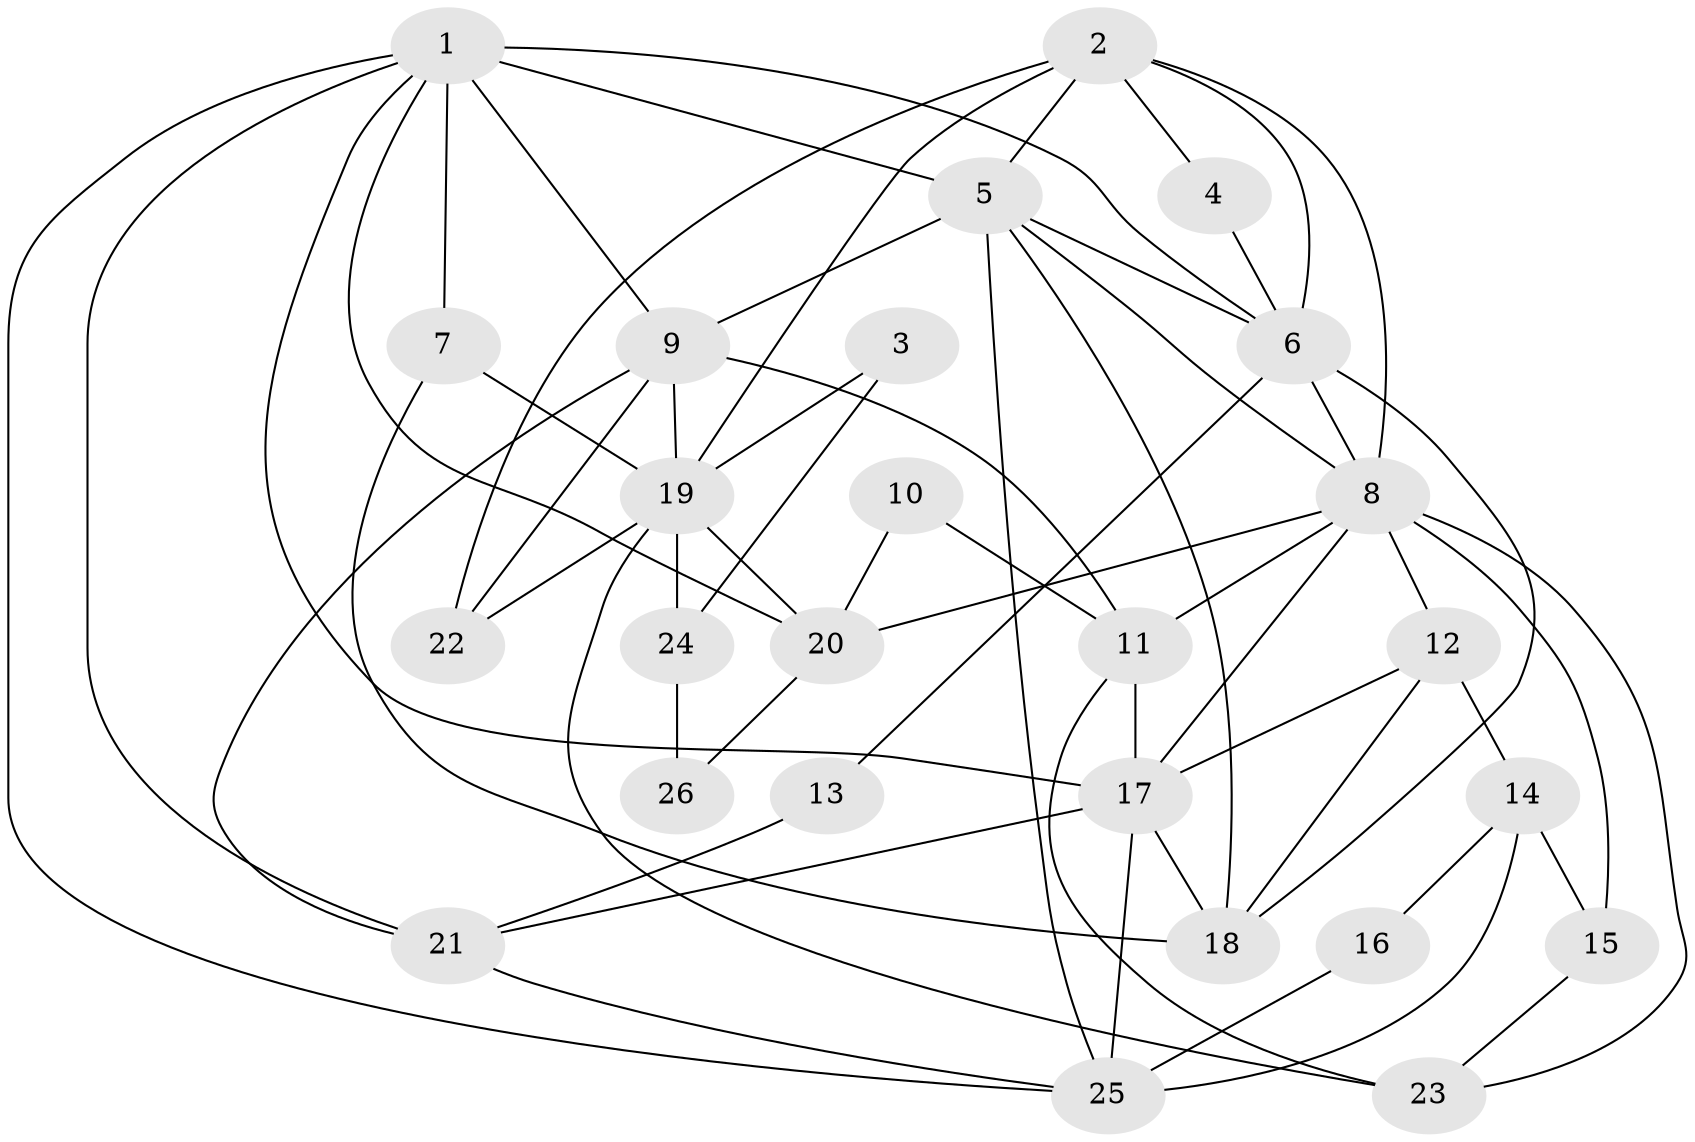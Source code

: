 // original degree distribution, {4: 0.27450980392156865, 2: 0.0784313725490196, 5: 0.23529411764705882, 10: 0.0196078431372549, 3: 0.3333333333333333, 6: 0.0392156862745098, 7: 0.0196078431372549}
// Generated by graph-tools (version 1.1) at 2025/50/03/04/25 22:50:57]
// undirected, 26 vertices, 60 edges
graph export_dot {
  node [color=gray90,style=filled];
  1;
  2;
  3;
  4;
  5;
  6;
  7;
  8;
  9;
  10;
  11;
  12;
  13;
  14;
  15;
  16;
  17;
  18;
  19;
  20;
  21;
  22;
  23;
  24;
  25;
  26;
  1 -- 5 [weight=2.0];
  1 -- 6 [weight=1.0];
  1 -- 7 [weight=1.0];
  1 -- 9 [weight=2.0];
  1 -- 17 [weight=1.0];
  1 -- 20 [weight=1.0];
  1 -- 21 [weight=1.0];
  1 -- 25 [weight=1.0];
  2 -- 4 [weight=1.0];
  2 -- 5 [weight=1.0];
  2 -- 6 [weight=1.0];
  2 -- 8 [weight=3.0];
  2 -- 19 [weight=3.0];
  2 -- 22 [weight=1.0];
  3 -- 19 [weight=1.0];
  3 -- 24 [weight=1.0];
  4 -- 6 [weight=1.0];
  5 -- 6 [weight=2.0];
  5 -- 8 [weight=2.0];
  5 -- 9 [weight=1.0];
  5 -- 18 [weight=1.0];
  5 -- 25 [weight=1.0];
  6 -- 8 [weight=2.0];
  6 -- 13 [weight=1.0];
  6 -- 18 [weight=1.0];
  7 -- 18 [weight=1.0];
  7 -- 19 [weight=1.0];
  8 -- 11 [weight=1.0];
  8 -- 12 [weight=1.0];
  8 -- 15 [weight=1.0];
  8 -- 17 [weight=2.0];
  8 -- 20 [weight=1.0];
  8 -- 23 [weight=1.0];
  9 -- 11 [weight=1.0];
  9 -- 19 [weight=1.0];
  9 -- 21 [weight=1.0];
  9 -- 22 [weight=1.0];
  10 -- 11 [weight=1.0];
  10 -- 20 [weight=1.0];
  11 -- 17 [weight=1.0];
  11 -- 23 [weight=1.0];
  12 -- 14 [weight=1.0];
  12 -- 17 [weight=1.0];
  12 -- 18 [weight=1.0];
  13 -- 21 [weight=1.0];
  14 -- 15 [weight=1.0];
  14 -- 16 [weight=1.0];
  14 -- 25 [weight=1.0];
  15 -- 23 [weight=1.0];
  16 -- 25 [weight=1.0];
  17 -- 18 [weight=1.0];
  17 -- 21 [weight=1.0];
  17 -- 25 [weight=2.0];
  19 -- 20 [weight=1.0];
  19 -- 22 [weight=1.0];
  19 -- 23 [weight=1.0];
  19 -- 24 [weight=1.0];
  20 -- 26 [weight=1.0];
  21 -- 25 [weight=1.0];
  24 -- 26 [weight=1.0];
}
